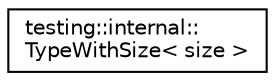 digraph "Graphical Class Hierarchy"
{
  edge [fontname="Helvetica",fontsize="10",labelfontname="Helvetica",labelfontsize="10"];
  node [fontname="Helvetica",fontsize="10",shape=record];
  rankdir="LR";
  Node0 [label="testing::internal::\lTypeWithSize\< size \>",height=0.2,width=0.4,color="black", fillcolor="white", style="filled",URL="$classtesting_1_1internal_1_1TypeWithSize.html"];
}
